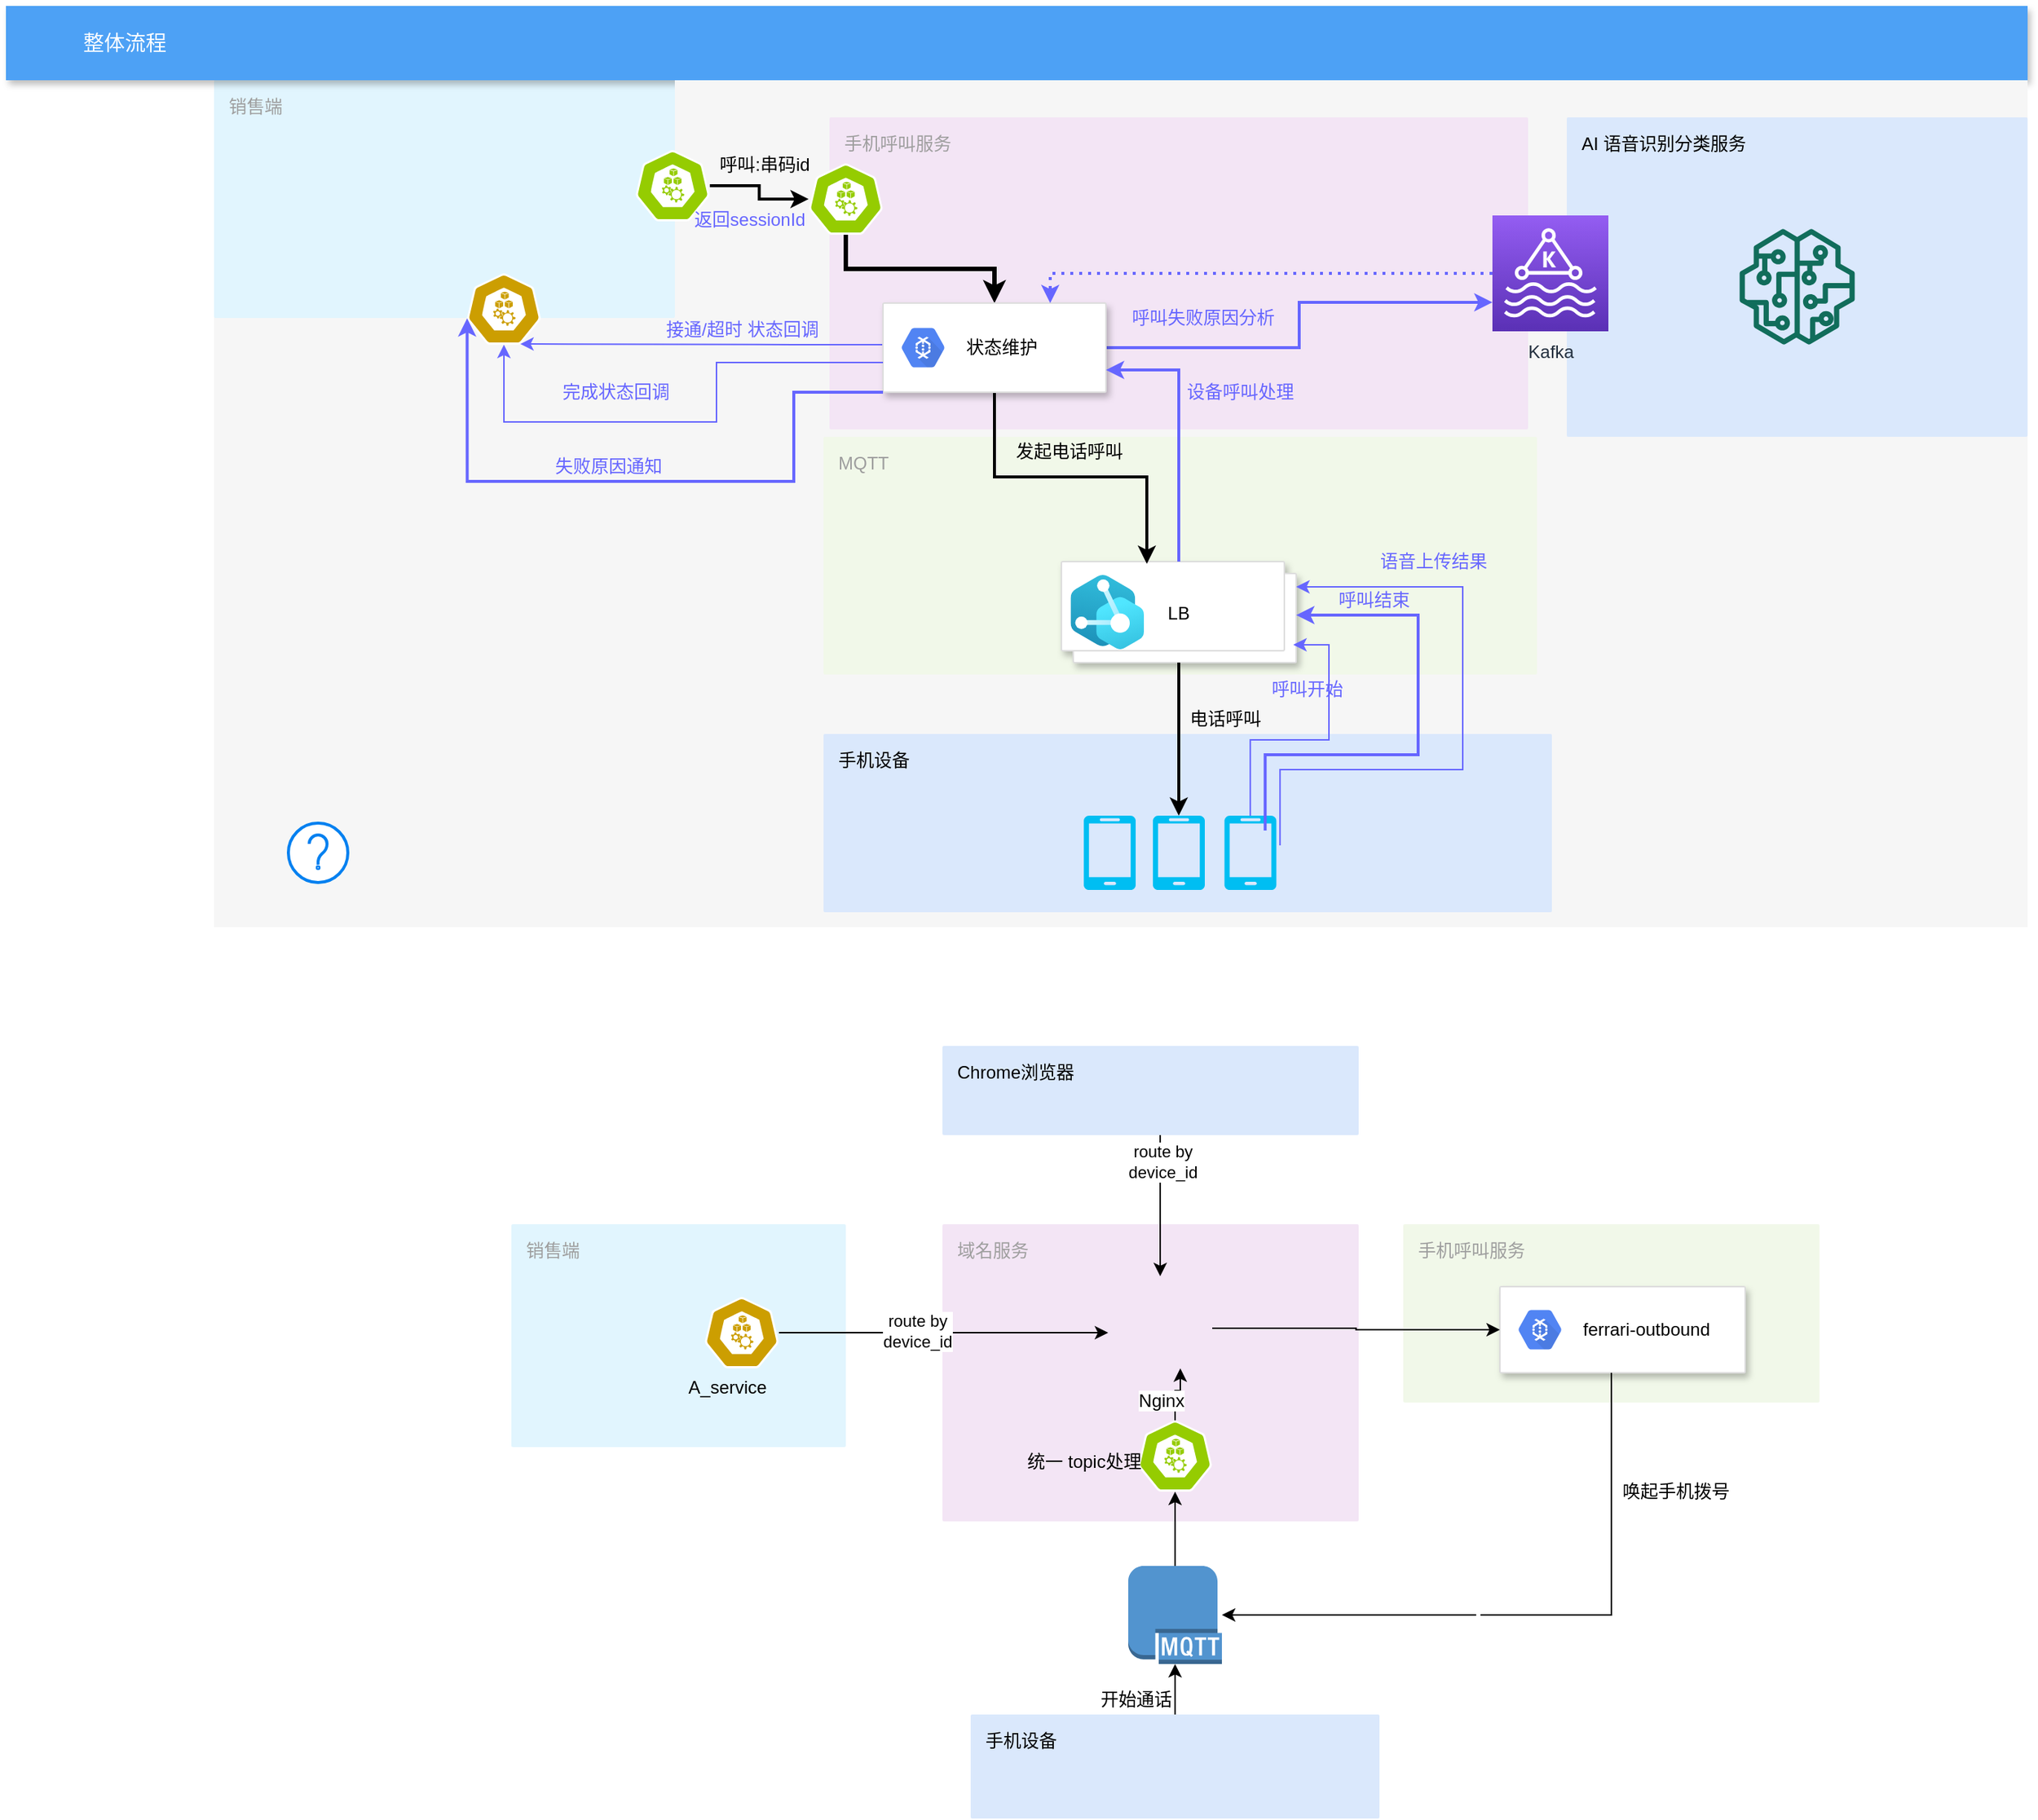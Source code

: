 <mxfile version="14.8.0" type="github">
  <diagram id="f106602c-feb2-e66a-4537-3a34d633f6aa" name="Page-1">
    <mxGraphModel dx="1234" dy="517" grid="1" gridSize="10" guides="1" tooltips="1" connect="1" arrows="1" fold="1" page="1" pageScale="1" pageWidth="1169" pageHeight="827" background="#ffffff" math="0" shadow="0">
      <root>
        <mxCell id="0" />
        <mxCell id="1" parent="0" />
        <mxCell id="14" value="" style="fillColor=#F6F6F6;strokeColor=none;shadow=0;gradientColor=none;fontSize=14;align=left;spacing=10;fontColor=#717171;9E9E9E;verticalAlign=top;spacingTop=-4;fontStyle=0;spacingLeft=40;html=1;" parent="1" vertex="1">
          <mxGeometry x="260" y="90" width="310" height="570" as="geometry" />
        </mxCell>
        <mxCell id="711" value="销售端" style="rounded=1;absoluteArcSize=1;arcSize=2;html=1;strokeColor=none;gradientColor=none;shadow=0;dashed=0;strokeColor=none;fontSize=12;fontColor=#9E9E9E;align=left;verticalAlign=top;spacing=10;spacingTop=-4;fillColor=#E1F5FE;" parent="1" vertex="1">
          <mxGeometry x="260" y="90" width="310" height="160" as="geometry" />
        </mxCell>
        <mxCell id="2" value="整体流程" style="fillColor=#4DA1F5;strokeColor=none;shadow=1;gradientColor=none;fontSize=14;align=left;spacingLeft=50;fontColor=#ffffff;html=1;" parent="1" vertex="1">
          <mxGeometry x="120" y="40" width="1360" height="50" as="geometry" />
        </mxCell>
        <mxCell id="9H8mp4o10f4AkLjiTtre-744" value="" style="html=1;verticalLabelPosition=bottom;align=center;labelBackgroundColor=#ffffff;verticalAlign=top;strokeWidth=2;strokeColor=#0080F0;shadow=0;dashed=0;shape=mxgraph.ios7.icons.help;" parent="1" vertex="1">
          <mxGeometry x="310" y="590" width="40" height="40" as="geometry" />
        </mxCell>
        <mxCell id="9H8mp4o10f4AkLjiTtre-762" value="" style="html=1;dashed=0;whitespace=wrap;fillColor=#cc9e01;strokeColor=#ffffff;points=[[0.005,0.63,0],[0.1,0.2,0],[0.9,0.2,0],[0.5,0,0],[0.995,0.63,0],[0.72,0.99,0],[0.5,1,0],[0.28,0.99,0]];shape=mxgraph.kubernetes.icon;prIcon=node" parent="1" vertex="1">
          <mxGeometry x="430" y="220" width="50" height="48" as="geometry" />
        </mxCell>
        <mxCell id="nr5fOKlL_KogjnnYkvEE-763" value="" style="fillColor=#F6F6F6;strokeColor=none;shadow=0;gradientColor=none;fontSize=14;align=left;spacing=10;fontColor=#717171;9E9E9E;verticalAlign=top;spacingTop=-4;fontStyle=0;spacingLeft=40;html=1;" parent="1" vertex="1">
          <mxGeometry x="570" y="90" width="600" height="570" as="geometry" />
        </mxCell>
        <mxCell id="707" value="MQTT" style="rounded=1;absoluteArcSize=1;arcSize=2;html=1;strokeColor=none;gradientColor=none;shadow=0;dashed=0;strokeColor=none;fontSize=12;fontColor=#9E9E9E;align=left;verticalAlign=top;spacing=10;spacingTop=-4;fillColor=#F1F8E9;" parent="1" vertex="1">
          <mxGeometry x="670" y="330" width="480" height="160" as="geometry" />
        </mxCell>
        <mxCell id="nr5fOKlL_KogjnnYkvEE-728" value="" style="group" parent="1" vertex="1" connectable="0">
          <mxGeometry x="830" y="414" width="158" height="68" as="geometry" />
        </mxCell>
        <mxCell id="nr5fOKlL_KogjnnYkvEE-725" value="LB" style="shape=mxgraph.gcp2.doubleRect;strokeColor=#dddddd;shadow=1;strokeWidth=1;" parent="nr5fOKlL_KogjnnYkvEE-728" vertex="1">
          <mxGeometry width="158" height="68" as="geometry" />
        </mxCell>
        <mxCell id="nr5fOKlL_KogjnnYkvEE-727" value="" style="aspect=fixed;html=1;points=[];align=center;image;fontSize=12;image=img/lib/azure2/internet_of_things/Digital_Twins.svg;" parent="nr5fOKlL_KogjnnYkvEE-728" vertex="1">
          <mxGeometry x="6.22" y="9" width="49.28" height="50" as="geometry" />
        </mxCell>
        <mxCell id="nr5fOKlL_KogjnnYkvEE-764" value="" style="fillColor=#F6F6F6;strokeColor=none;shadow=0;gradientColor=none;fontSize=14;align=left;spacing=10;fontColor=#717171;9E9E9E;verticalAlign=top;spacingTop=-4;fontStyle=0;spacingLeft=40;html=1;" parent="1" vertex="1">
          <mxGeometry x="1170" y="90" width="310" height="570" as="geometry" />
        </mxCell>
        <mxCell id="nr5fOKlL_KogjnnYkvEE-765" value="" style="fillColor=#F6F6F6;strokeColor=none;shadow=0;gradientColor=none;fontSize=14;align=left;spacing=10;fontColor=#717171;9E9E9E;verticalAlign=top;spacingTop=-4;fontStyle=0;spacingLeft=40;html=1;" parent="1" vertex="1">
          <mxGeometry x="710" y="530" width="460" height="130" as="geometry" />
        </mxCell>
        <mxCell id="nr5fOKlL_KogjnnYkvEE-768" style="edgeStyle=orthogonalEdgeStyle;rounded=0;orthogonalLoop=1;jettySize=auto;html=1;strokeWidth=2;" parent="1" source="9H8mp4o10f4AkLjiTtre-723" target="nr5fOKlL_KogjnnYkvEE-767" edge="1">
          <mxGeometry relative="1" as="geometry" />
        </mxCell>
        <mxCell id="9H8mp4o10f4AkLjiTtre-723" value="" style="html=1;dashed=0;whitespace=wrap;fillColor=#95cc01;strokeColor=#ffffff;points=[[0.005,0.63,0],[0.1,0.2,0],[0.9,0.2,0],[0.5,0,0],[0.995,0.63,0],[0.72,0.99,0],[0.5,1,0],[0.28,0.99,0]];shape=mxgraph.kubernetes.icon;prIcon=node" parent="1" vertex="1">
          <mxGeometry x="543.5" y="137" width="50" height="48" as="geometry" />
        </mxCell>
        <mxCell id="nr5fOKlL_KogjnnYkvEE-766" value="手机呼叫服务" style="points=[[0,0,0],[0.25,0,0],[0.5,0,0],[0.75,0,0],[1,0,0],[1,0.25,0],[1,0.5,0],[1,0.75,0],[1,1,0],[0.75,1,0],[0.5,1,0],[0.25,1,0],[0,1,0],[0,0.75,0],[0,0.5,0],[0,0.25,0]];rounded=1;absoluteArcSize=1;arcSize=2;html=1;strokeColor=none;gradientColor=none;shadow=0;dashed=0;fontSize=12;fontColor=#9E9E9E;align=left;verticalAlign=top;spacing=10;spacingTop=-4;fillColor=#F3E5F5;" parent="1" vertex="1">
          <mxGeometry x="674" y="115" width="470" height="210" as="geometry" />
        </mxCell>
        <mxCell id="nr5fOKlL_KogjnnYkvEE-775" style="edgeStyle=orthogonalEdgeStyle;rounded=0;orthogonalLoop=1;jettySize=auto;html=1;fontColor=#6666FF;strokeWidth=3;" parent="1" source="nr5fOKlL_KogjnnYkvEE-767" target="nr5fOKlL_KogjnnYkvEE-771" edge="1">
          <mxGeometry relative="1" as="geometry" />
        </mxCell>
        <mxCell id="nr5fOKlL_KogjnnYkvEE-767" value="" style="html=1;dashed=0;whitespace=wrap;fillColor=#95cc01;strokeColor=#ffffff;points=[[0.005,0.63,0],[0.1,0.2,0],[0.9,0.2,0],[0.5,0,0],[0.995,0.63,0],[0.72,0.99,0],[0.5,1,0],[0.28,0.99,0]];shape=mxgraph.kubernetes.icon;prIcon=node" parent="1" vertex="1">
          <mxGeometry x="660" y="146" width="50" height="48" as="geometry" />
        </mxCell>
        <mxCell id="nr5fOKlL_KogjnnYkvEE-769" value="呼叫:串码id" style="text;html=1;resizable=0;autosize=1;align=center;verticalAlign=middle;points=[];fillColor=none;strokeColor=none;rounded=0;" parent="1" vertex="1">
          <mxGeometry x="590" y="137" width="80" height="20" as="geometry" />
        </mxCell>
        <mxCell id="nr5fOKlL_KogjnnYkvEE-770" value="返回sessionId" style="text;html=1;resizable=0;autosize=1;align=center;verticalAlign=middle;points=[];fillColor=none;strokeColor=none;rounded=0;fontColor=#6666FF;" parent="1" vertex="1">
          <mxGeometry x="575" y="174" width="90" height="20" as="geometry" />
        </mxCell>
        <mxCell id="nr5fOKlL_KogjnnYkvEE-773" style="edgeStyle=orthogonalEdgeStyle;rounded=0;orthogonalLoop=1;jettySize=auto;html=1;entryX=0.72;entryY=0.99;entryDx=0;entryDy=0;entryPerimeter=0;fontColor=#6666FF;strokeColor=#6666FF;strokeWidth=1;" parent="1" source="nr5fOKlL_KogjnnYkvEE-771" target="9H8mp4o10f4AkLjiTtre-762" edge="1">
          <mxGeometry relative="1" as="geometry">
            <Array as="points">
              <mxPoint x="650" y="268" />
              <mxPoint x="650" y="268" />
            </Array>
          </mxGeometry>
        </mxCell>
        <mxCell id="nr5fOKlL_KogjnnYkvEE-776" style="edgeStyle=orthogonalEdgeStyle;rounded=0;orthogonalLoop=1;jettySize=auto;html=1;entryX=0.364;entryY=0.022;entryDx=0;entryDy=0;entryPerimeter=0;fontColor=#6666FF;strokeColor=#000000;strokeWidth=2;" parent="1" source="nr5fOKlL_KogjnnYkvEE-771" target="nr5fOKlL_KogjnnYkvEE-725" edge="1">
          <mxGeometry relative="1" as="geometry" />
        </mxCell>
        <mxCell id="nr5fOKlL_KogjnnYkvEE-794" style="edgeStyle=orthogonalEdgeStyle;rounded=0;orthogonalLoop=1;jettySize=auto;html=1;entryX=0;entryY=0.75;entryDx=0;entryDy=0;entryPerimeter=0;fontColor=#6666FF;strokeColor=#6666FF;strokeWidth=2;" parent="1" source="nr5fOKlL_KogjnnYkvEE-771" target="nr5fOKlL_KogjnnYkvEE-790" edge="1">
          <mxGeometry relative="1" as="geometry" />
        </mxCell>
        <mxCell id="nr5fOKlL_KogjnnYkvEE-771" value="" style="strokeColor=#dddddd;shadow=1;strokeWidth=1;rounded=1;absoluteArcSize=1;arcSize=2;fontColor=#6666FF;" parent="1" vertex="1">
          <mxGeometry x="710" y="240" width="150" height="60" as="geometry" />
        </mxCell>
        <mxCell id="nr5fOKlL_KogjnnYkvEE-772" value="&lt;font color=&quot;#000000&quot;&gt;状态维护&lt;/font&gt;" style="dashed=0;connectable=0;html=1;fillColor=#5184F3;strokeColor=none;shape=mxgraph.gcp2.hexIcon;prIcon=cloud_dataflow;part=1;labelPosition=right;verticalLabelPosition=middle;align=left;verticalAlign=middle;spacingLeft=5;fontColor=#999999;fontSize=12;" parent="nr5fOKlL_KogjnnYkvEE-771" vertex="1">
          <mxGeometry y="0.5" width="44" height="39" relative="1" as="geometry">
            <mxPoint x="5" y="-19.5" as="offset" />
          </mxGeometry>
        </mxCell>
        <mxCell id="nr5fOKlL_KogjnnYkvEE-774" value="接通/超时 状态回调" style="text;html=1;resizable=0;autosize=1;align=center;verticalAlign=middle;points=[];fillColor=none;strokeColor=none;rounded=0;fontColor=#6666FF;" parent="1" vertex="1">
          <mxGeometry x="555" y="248" width="120" height="20" as="geometry" />
        </mxCell>
        <mxCell id="nr5fOKlL_KogjnnYkvEE-777" value="发起电话呼叫" style="text;html=1;resizable=0;autosize=1;align=center;verticalAlign=middle;points=[];fillColor=none;strokeColor=none;rounded=0;" parent="1" vertex="1">
          <mxGeometry x="790" y="330" width="90" height="20" as="geometry" />
        </mxCell>
        <mxCell id="nr5fOKlL_KogjnnYkvEE-780" value="手机设备" style="rounded=1;absoluteArcSize=1;arcSize=2;html=1;strokeColor=#6c8ebf;shadow=0;dashed=0;strokeColor=none;fontSize=12;align=left;verticalAlign=top;spacing=10;spacingTop=-4;fillColor=#dae8fc;" parent="1" vertex="1">
          <mxGeometry x="670" y="530" width="490" height="120" as="geometry" />
        </mxCell>
        <mxCell id="nr5fOKlL_KogjnnYkvEE-779" value="" style="verticalLabelPosition=bottom;html=1;verticalAlign=top;align=center;strokeColor=none;fillColor=#00BEF2;shape=mxgraph.azure.mobile;pointerEvents=1;fontColor=#6666FF;" parent="1" vertex="1">
          <mxGeometry x="845" y="585" width="35" height="50" as="geometry" />
        </mxCell>
        <mxCell id="nr5fOKlL_KogjnnYkvEE-778" value="" style="verticalLabelPosition=bottom;html=1;verticalAlign=top;align=center;strokeColor=none;fillColor=#00BEF2;shape=mxgraph.azure.mobile;pointerEvents=1;fontColor=#6666FF;" parent="1" vertex="1">
          <mxGeometry x="891.5" y="585" width="35" height="50" as="geometry" />
        </mxCell>
        <mxCell id="nr5fOKlL_KogjnnYkvEE-787" style="edgeStyle=orthogonalEdgeStyle;rounded=0;orthogonalLoop=1;jettySize=auto;html=1;strokeWidth=1;fontColor=#6666FF;strokeColor=#6666FF;" parent="1" source="nr5fOKlL_KogjnnYkvEE-781" edge="1">
          <mxGeometry relative="1" as="geometry">
            <mxPoint x="986" y="470" as="targetPoint" />
            <Array as="points">
              <mxPoint x="957" y="534" />
              <mxPoint x="1010" y="534" />
              <mxPoint x="1010" y="470" />
            </Array>
          </mxGeometry>
        </mxCell>
        <mxCell id="nr5fOKlL_KogjnnYkvEE-781" value="" style="verticalLabelPosition=bottom;html=1;verticalAlign=top;align=center;strokeColor=none;fillColor=#00BEF2;shape=mxgraph.azure.mobile;pointerEvents=1;fontColor=#6666FF;" parent="1" vertex="1">
          <mxGeometry x="939.64" y="585" width="35" height="50" as="geometry" />
        </mxCell>
        <mxCell id="nr5fOKlL_KogjnnYkvEE-782" style="edgeStyle=orthogonalEdgeStyle;rounded=0;orthogonalLoop=1;jettySize=auto;html=1;entryX=0.5;entryY=0;entryDx=0;entryDy=0;entryPerimeter=0;fontColor=#6666FF;strokeColor=#000000;strokeWidth=2;" parent="1" source="nr5fOKlL_KogjnnYkvEE-725" target="nr5fOKlL_KogjnnYkvEE-778" edge="1">
          <mxGeometry relative="1" as="geometry" />
        </mxCell>
        <mxCell id="nr5fOKlL_KogjnnYkvEE-783" value="电话呼叫" style="text;html=1;resizable=0;autosize=1;align=center;verticalAlign=middle;points=[];fillColor=none;strokeColor=none;rounded=0;" parent="1" vertex="1">
          <mxGeometry x="910" y="510" width="60" height="20" as="geometry" />
        </mxCell>
        <mxCell id="nr5fOKlL_KogjnnYkvEE-788" value="呼叫结束" style="text;html=1;resizable=0;autosize=1;align=center;verticalAlign=middle;points=[];fillColor=none;strokeColor=none;rounded=0;fontColor=#6666FF;" parent="1" vertex="1">
          <mxGeometry x="1010" y="430" width="60" height="20" as="geometry" />
        </mxCell>
        <mxCell id="nr5fOKlL_KogjnnYkvEE-789" value="AI 语音识别分类服务" style="rounded=1;absoluteArcSize=1;arcSize=2;html=1;strokeColor=#6c8ebf;shadow=0;dashed=0;strokeColor=none;fontSize=12;align=left;verticalAlign=top;spacing=10;spacingTop=-4;fillColor=#dae8fc;" parent="1" vertex="1">
          <mxGeometry x="1170" y="115" width="310" height="215" as="geometry" />
        </mxCell>
        <mxCell id="nr5fOKlL_KogjnnYkvEE-796" style="edgeStyle=orthogonalEdgeStyle;rounded=0;orthogonalLoop=1;jettySize=auto;html=1;entryX=0.75;entryY=0;entryDx=0;entryDy=0;fontColor=#6666FF;strokeColor=#6666FF;strokeWidth=2;dashed=1;dashPattern=1 2;" parent="1" source="nr5fOKlL_KogjnnYkvEE-790" target="nr5fOKlL_KogjnnYkvEE-771" edge="1">
          <mxGeometry relative="1" as="geometry" />
        </mxCell>
        <mxCell id="nr5fOKlL_KogjnnYkvEE-790" value="Kafka" style="points=[[0,0,0],[0.25,0,0],[0.5,0,0],[0.75,0,0],[1,0,0],[0,1,0],[0.25,1,0],[0.5,1,0],[0.75,1,0],[1,1,0],[0,0.25,0],[0,0.5,0],[0,0.75,0],[1,0.25,0],[1,0.5,0],[1,0.75,0]];outlineConnect=0;fontColor=#232F3E;gradientColor=#945DF2;gradientDirection=north;fillColor=#5A30B5;strokeColor=#ffffff;dashed=0;verticalLabelPosition=bottom;verticalAlign=top;align=center;html=1;fontSize=12;fontStyle=0;aspect=fixed;shape=mxgraph.aws4.resourceIcon;resIcon=mxgraph.aws4.managed_streaming_for_kafka;" parent="1" vertex="1">
          <mxGeometry x="1120" y="181" width="78" height="78" as="geometry" />
        </mxCell>
        <mxCell id="nr5fOKlL_KogjnnYkvEE-791" value="" style="outlineConnect=0;fontColor=#232F3E;gradientColor=none;fillColor=#116D5B;strokeColor=none;dashed=0;verticalLabelPosition=bottom;verticalAlign=top;align=center;html=1;fontSize=12;fontStyle=0;aspect=fixed;pointerEvents=1;shape=mxgraph.aws4.sagemaker_model;" parent="1" vertex="1">
          <mxGeometry x="1286" y="190" width="78" height="78" as="geometry" />
        </mxCell>
        <mxCell id="nr5fOKlL_KogjnnYkvEE-792" style="edgeStyle=orthogonalEdgeStyle;rounded=0;orthogonalLoop=1;jettySize=auto;html=1;entryX=1;entryY=0.75;entryDx=0;entryDy=0;fontColor=#6666FF;strokeColor=#6666FF;strokeWidth=2;" parent="1" source="nr5fOKlL_KogjnnYkvEE-725" target="nr5fOKlL_KogjnnYkvEE-771" edge="1">
          <mxGeometry relative="1" as="geometry" />
        </mxCell>
        <mxCell id="nr5fOKlL_KogjnnYkvEE-793" value="设备呼叫处理" style="text;html=1;resizable=0;autosize=1;align=center;verticalAlign=middle;points=[];fillColor=none;strokeColor=none;rounded=0;fontColor=#6666FF;" parent="1" vertex="1">
          <mxGeometry x="905" y="290" width="90" height="20" as="geometry" />
        </mxCell>
        <mxCell id="nr5fOKlL_KogjnnYkvEE-795" value="呼叫失败原因分析" style="text;html=1;resizable=0;autosize=1;align=center;verticalAlign=middle;points=[];fillColor=none;strokeColor=none;rounded=0;fontColor=#6666FF;" parent="1" vertex="1">
          <mxGeometry x="870" y="240" width="110" height="20" as="geometry" />
        </mxCell>
        <mxCell id="qDgugRynjVQRfnKEUoGS-711" style="edgeStyle=orthogonalEdgeStyle;rounded=0;orthogonalLoop=1;jettySize=auto;html=1;entryX=0.5;entryY=1;entryDx=0;entryDy=0;entryPerimeter=0;fontColor=#6666FF;strokeColor=#6666FF;strokeWidth=1;" parent="1" target="9H8mp4o10f4AkLjiTtre-762" edge="1">
          <mxGeometry relative="1" as="geometry">
            <mxPoint x="710" y="280" as="sourcePoint" />
            <mxPoint x="476" y="277.52" as="targetPoint" />
            <Array as="points">
              <mxPoint x="598" y="280" />
              <mxPoint x="598" y="320" />
              <mxPoint x="455" y="320" />
            </Array>
          </mxGeometry>
        </mxCell>
        <mxCell id="qDgugRynjVQRfnKEUoGS-712" style="edgeStyle=orthogonalEdgeStyle;rounded=0;orthogonalLoop=1;jettySize=auto;html=1;entryX=0.005;entryY=0.63;entryDx=0;entryDy=0;entryPerimeter=0;fontColor=#6666FF;strokeColor=#6666FF;strokeWidth=2;" parent="1" target="9H8mp4o10f4AkLjiTtre-762" edge="1">
          <mxGeometry relative="1" as="geometry">
            <mxPoint x="710" y="300" as="sourcePoint" />
            <mxPoint x="486" y="320" as="targetPoint" />
            <Array as="points">
              <mxPoint x="650" y="300" />
              <mxPoint x="650" y="360" />
              <mxPoint x="430" y="360" />
            </Array>
          </mxGeometry>
        </mxCell>
        <mxCell id="qDgugRynjVQRfnKEUoGS-713" value="完成状态回调" style="text;html=1;resizable=0;autosize=1;align=center;verticalAlign=middle;points=[];fillColor=none;strokeColor=none;rounded=0;fontColor=#6666FF;" parent="1" vertex="1">
          <mxGeometry x="485" y="290" width="90" height="20" as="geometry" />
        </mxCell>
        <mxCell id="qDgugRynjVQRfnKEUoGS-714" value="失败原因通知" style="text;html=1;resizable=0;autosize=1;align=center;verticalAlign=middle;points=[];fillColor=none;strokeColor=none;rounded=0;fontColor=#6666FF;" parent="1" vertex="1">
          <mxGeometry x="480" y="340" width="90" height="20" as="geometry" />
        </mxCell>
        <mxCell id="qDgugRynjVQRfnKEUoGS-717" style="edgeStyle=orthogonalEdgeStyle;rounded=0;orthogonalLoop=1;jettySize=auto;html=1;strokeWidth=2;fontColor=#6666FF;strokeColor=#6666FF;" parent="1" edge="1">
          <mxGeometry relative="1" as="geometry">
            <mxPoint x="988" y="450" as="targetPoint" />
            <Array as="points">
              <mxPoint x="967" y="544" />
              <mxPoint x="1070" y="544" />
              <mxPoint x="1070" y="450" />
              <mxPoint x="988" y="450" />
            </Array>
            <mxPoint x="967.1" y="595" as="sourcePoint" />
          </mxGeometry>
        </mxCell>
        <mxCell id="qDgugRynjVQRfnKEUoGS-718" style="edgeStyle=orthogonalEdgeStyle;rounded=0;orthogonalLoop=1;jettySize=auto;html=1;strokeWidth=1;fontColor=#6666FF;strokeColor=#6666FF;entryX=1;entryY=0.25;entryDx=0;entryDy=0;" parent="1" target="nr5fOKlL_KogjnnYkvEE-725" edge="1">
          <mxGeometry relative="1" as="geometry">
            <mxPoint x="1006" y="470" as="targetPoint" />
            <Array as="points">
              <mxPoint x="977" y="554" />
              <mxPoint x="1100" y="554" />
              <mxPoint x="1100" y="431" />
            </Array>
            <mxPoint x="977.1" y="605" as="sourcePoint" />
          </mxGeometry>
        </mxCell>
        <mxCell id="qDgugRynjVQRfnKEUoGS-719" value="呼叫开始" style="text;html=1;resizable=0;autosize=1;align=center;verticalAlign=middle;points=[];fillColor=none;strokeColor=none;rounded=0;fontColor=#6666FF;" parent="1" vertex="1">
          <mxGeometry x="965" y="490" width="60" height="20" as="geometry" />
        </mxCell>
        <mxCell id="qDgugRynjVQRfnKEUoGS-721" value="语音上传结果" style="text;html=1;resizable=0;autosize=1;align=center;verticalAlign=middle;points=[];fillColor=none;strokeColor=none;rounded=0;fontColor=#6666FF;" parent="1" vertex="1">
          <mxGeometry x="1035" y="404" width="90" height="20" as="geometry" />
        </mxCell>
        <mxCell id="UWR0pycIvVSBBpHGYiqC-711" value="销售端" style="rounded=1;absoluteArcSize=1;arcSize=2;html=1;strokeColor=none;gradientColor=none;shadow=0;dashed=0;strokeColor=none;fontSize=12;fontColor=#9E9E9E;align=left;verticalAlign=top;spacing=10;spacingTop=-4;fillColor=#E1F5FE;" vertex="1" parent="1">
          <mxGeometry x="460" y="860" width="225" height="150" as="geometry" />
        </mxCell>
        <mxCell id="UWR0pycIvVSBBpHGYiqC-712" value="域名服务" style="points=[[0,0,0],[0.25,0,0],[0.5,0,0],[0.75,0,0],[1,0,0],[1,0.25,0],[1,0.5,0],[1,0.75,0],[1,1,0],[0.75,1,0],[0.5,1,0],[0.25,1,0],[0,1,0],[0,0.75,0],[0,0.5,0],[0,0.25,0]];rounded=1;absoluteArcSize=1;arcSize=2;html=1;strokeColor=none;gradientColor=none;shadow=0;dashed=0;fontSize=12;fontColor=#9E9E9E;align=left;verticalAlign=top;spacing=10;spacingTop=-4;fillColor=#F3E5F5;" vertex="1" parent="1">
          <mxGeometry x="750" y="860" width="280" height="200" as="geometry" />
        </mxCell>
        <mxCell id="UWR0pycIvVSBBpHGYiqC-721" style="edgeStyle=orthogonalEdgeStyle;rounded=0;orthogonalLoop=1;jettySize=auto;html=1;entryX=0.5;entryY=0;entryDx=0;entryDy=0;" edge="1" parent="1" source="UWR0pycIvVSBBpHGYiqC-713" target="UWR0pycIvVSBBpHGYiqC-717">
          <mxGeometry relative="1" as="geometry">
            <Array as="points">
              <mxPoint x="897" y="850" />
            </Array>
          </mxGeometry>
        </mxCell>
        <mxCell id="UWR0pycIvVSBBpHGYiqC-722" value="route by &lt;br&gt;device_id" style="edgeLabel;html=1;align=center;verticalAlign=middle;resizable=0;points=[];" vertex="1" connectable="0" parent="UWR0pycIvVSBBpHGYiqC-721">
          <mxGeometry x="-0.635" y="1" relative="1" as="geometry">
            <mxPoint as="offset" />
          </mxGeometry>
        </mxCell>
        <mxCell id="UWR0pycIvVSBBpHGYiqC-713" value="Chrome浏览器" style="rounded=1;absoluteArcSize=1;arcSize=2;html=1;strokeColor=#6c8ebf;shadow=0;dashed=0;strokeColor=none;fontSize=12;align=left;verticalAlign=top;spacing=10;spacingTop=-4;fillColor=#dae8fc;" vertex="1" parent="1">
          <mxGeometry x="750" y="740" width="280" height="60" as="geometry" />
        </mxCell>
        <mxCell id="UWR0pycIvVSBBpHGYiqC-724" style="edgeStyle=orthogonalEdgeStyle;rounded=0;orthogonalLoop=1;jettySize=auto;html=1;entryX=0.5;entryY=1;entryDx=0;entryDy=0;entryPerimeter=0;" edge="1" parent="1" source="UWR0pycIvVSBBpHGYiqC-714" target="UWR0pycIvVSBBpHGYiqC-718">
          <mxGeometry relative="1" as="geometry" />
        </mxCell>
        <mxCell id="UWR0pycIvVSBBpHGYiqC-714" value="手机设备" style="rounded=1;absoluteArcSize=1;arcSize=2;html=1;strokeColor=#6c8ebf;shadow=0;dashed=0;strokeColor=none;fontSize=12;align=left;verticalAlign=top;spacing=10;spacingTop=-4;fillColor=#dae8fc;" vertex="1" parent="1">
          <mxGeometry x="769" y="1190" width="275" height="70" as="geometry" />
        </mxCell>
        <mxCell id="UWR0pycIvVSBBpHGYiqC-726" style="edgeStyle=orthogonalEdgeStyle;rounded=0;orthogonalLoop=1;jettySize=auto;html=1;entryX=0.693;entryY=0.886;entryDx=0;entryDy=0;entryPerimeter=0;" edge="1" parent="1" source="UWR0pycIvVSBBpHGYiqC-715" target="UWR0pycIvVSBBpHGYiqC-717">
          <mxGeometry relative="1" as="geometry" />
        </mxCell>
        <mxCell id="UWR0pycIvVSBBpHGYiqC-715" value="" style="html=1;dashed=0;whitespace=wrap;fillColor=#95cc01;strokeColor=#ffffff;points=[[0.005,0.63,0],[0.1,0.2,0],[0.9,0.2,0],[0.5,0,0],[0.995,0.63,0],[0.72,0.99,0],[0.5,1,0],[0.28,0.99,0]];shape=mxgraph.kubernetes.icon;prIcon=node" vertex="1" parent="1">
          <mxGeometry x="881.5" y="992" width="50" height="48" as="geometry" />
        </mxCell>
        <mxCell id="UWR0pycIvVSBBpHGYiqC-727" style="edgeStyle=orthogonalEdgeStyle;rounded=0;orthogonalLoop=1;jettySize=auto;html=1;" edge="1" parent="1" source="UWR0pycIvVSBBpHGYiqC-716" target="UWR0pycIvVSBBpHGYiqC-717">
          <mxGeometry relative="1" as="geometry">
            <Array as="points">
              <mxPoint x="710" y="933" />
              <mxPoint x="710" y="933" />
            </Array>
          </mxGeometry>
        </mxCell>
        <mxCell id="UWR0pycIvVSBBpHGYiqC-728" value="route by&lt;br&gt;device_id" style="edgeLabel;html=1;align=center;verticalAlign=middle;resizable=0;points=[];" vertex="1" connectable="0" parent="UWR0pycIvVSBBpHGYiqC-727">
          <mxGeometry x="-0.164" y="1" relative="1" as="geometry">
            <mxPoint as="offset" />
          </mxGeometry>
        </mxCell>
        <mxCell id="UWR0pycIvVSBBpHGYiqC-716" value="" style="html=1;dashed=0;whitespace=wrap;fillColor=#cc9e01;strokeColor=#ffffff;points=[[0.005,0.63,0],[0.1,0.2,0],[0.9,0.2,0],[0.5,0,0],[0.995,0.63,0],[0.72,0.99,0],[0.5,1,0],[0.28,0.99,0]];shape=mxgraph.kubernetes.icon;prIcon=node" vertex="1" parent="1">
          <mxGeometry x="590" y="909" width="50" height="48" as="geometry" />
        </mxCell>
        <mxCell id="UWR0pycIvVSBBpHGYiqC-717" value="Nginx" style="shape=image;html=1;verticalAlign=top;verticalLabelPosition=bottom;labelBackgroundColor=#ffffff;imageAspect=0;aspect=fixed;image=https://cdn4.iconfinder.com/data/icons/logos-brands-5/24/nginx-128.png" vertex="1" parent="1">
          <mxGeometry x="861.5" y="895" width="70" height="70" as="geometry" />
        </mxCell>
        <mxCell id="UWR0pycIvVSBBpHGYiqC-725" style="edgeStyle=orthogonalEdgeStyle;rounded=0;orthogonalLoop=1;jettySize=auto;html=1;entryX=0.5;entryY=1;entryDx=0;entryDy=0;entryPerimeter=0;" edge="1" parent="1" source="UWR0pycIvVSBBpHGYiqC-718" target="UWR0pycIvVSBBpHGYiqC-715">
          <mxGeometry relative="1" as="geometry" />
        </mxCell>
        <mxCell id="UWR0pycIvVSBBpHGYiqC-718" value="" style="outlineConnect=0;dashed=0;verticalLabelPosition=bottom;verticalAlign=top;align=center;html=1;shape=mxgraph.aws3.mqtt_protocol;fillColor=#5294CF;gradientColor=none;" vertex="1" parent="1">
          <mxGeometry x="875" y="1090" width="63" height="66" as="geometry" />
        </mxCell>
        <mxCell id="UWR0pycIvVSBBpHGYiqC-729" value="A_service" style="text;html=1;resizable=0;autosize=1;align=center;verticalAlign=middle;points=[];fillColor=none;strokeColor=none;rounded=0;" vertex="1" parent="1">
          <mxGeometry x="570" y="960" width="70" height="20" as="geometry" />
        </mxCell>
        <mxCell id="UWR0pycIvVSBBpHGYiqC-731" value="唤起手机拨号" style="text;html=1;resizable=0;autosize=1;align=center;verticalAlign=middle;points=[];fillColor=none;strokeColor=none;rounded=0;" vertex="1" parent="1">
          <mxGeometry x="1198" y="1030" width="90" height="20" as="geometry" />
        </mxCell>
        <mxCell id="UWR0pycIvVSBBpHGYiqC-732" value="开始通话" style="text;html=1;resizable=0;autosize=1;align=center;verticalAlign=middle;points=[];fillColor=none;strokeColor=none;rounded=0;" vertex="1" parent="1">
          <mxGeometry x="850" y="1170" width="60" height="20" as="geometry" />
        </mxCell>
        <mxCell id="UWR0pycIvVSBBpHGYiqC-733" value="统一 topic处理" style="text;html=1;resizable=0;autosize=1;align=center;verticalAlign=middle;points=[];fillColor=none;strokeColor=none;rounded=0;" vertex="1" parent="1">
          <mxGeometry x="800" y="1010" width="90" height="20" as="geometry" />
        </mxCell>
        <mxCell id="UWR0pycIvVSBBpHGYiqC-736" value="手机呼叫服务" style="rounded=1;absoluteArcSize=1;arcSize=2;html=1;strokeColor=none;gradientColor=none;shadow=0;dashed=0;strokeColor=none;fontSize=12;fontColor=#9E9E9E;align=left;verticalAlign=top;spacing=10;spacingTop=-4;fillColor=#F1F8E9;" vertex="1" parent="1">
          <mxGeometry x="1060" y="860" width="280" height="120" as="geometry" />
        </mxCell>
        <mxCell id="UWR0pycIvVSBBpHGYiqC-719" value="" style="strokeColor=#dddddd;shadow=1;strokeWidth=1;rounded=1;absoluteArcSize=1;arcSize=2;fontColor=#6666FF;" vertex="1" parent="1">
          <mxGeometry x="1125" y="902" width="165" height="58" as="geometry" />
        </mxCell>
        <mxCell id="UWR0pycIvVSBBpHGYiqC-720" value="&lt;font color=&quot;#000000&quot;&gt;ferrari-outbound&lt;/font&gt;" style="dashed=0;connectable=0;html=1;fillColor=#5184F3;strokeColor=none;shape=mxgraph.gcp2.hexIcon;prIcon=cloud_dataflow;part=1;labelPosition=right;verticalLabelPosition=middle;align=left;verticalAlign=middle;spacingLeft=5;fontColor=#999999;fontSize=12;" vertex="1" parent="UWR0pycIvVSBBpHGYiqC-719">
          <mxGeometry y="0.5" width="44" height="39" relative="1" as="geometry">
            <mxPoint x="5" y="-19.5" as="offset" />
          </mxGeometry>
        </mxCell>
        <mxCell id="UWR0pycIvVSBBpHGYiqC-730" style="edgeStyle=orthogonalEdgeStyle;rounded=0;orthogonalLoop=1;jettySize=auto;html=1;" edge="1" parent="1" source="UWR0pycIvVSBBpHGYiqC-719" target="UWR0pycIvVSBBpHGYiqC-718">
          <mxGeometry relative="1" as="geometry">
            <Array as="points">
              <mxPoint x="1200" y="1123" />
            </Array>
          </mxGeometry>
        </mxCell>
        <mxCell id="UWR0pycIvVSBBpHGYiqC-737" value="&amp;nbsp;" style="edgeLabel;html=1;align=center;verticalAlign=middle;resizable=0;points=[];" vertex="1" connectable="0" parent="UWR0pycIvVSBBpHGYiqC-730">
          <mxGeometry x="0.191" y="-4" relative="1" as="geometry">
            <mxPoint as="offset" />
          </mxGeometry>
        </mxCell>
        <mxCell id="UWR0pycIvVSBBpHGYiqC-723" style="edgeStyle=orthogonalEdgeStyle;rounded=0;orthogonalLoop=1;jettySize=auto;html=1;" edge="1" parent="1" source="UWR0pycIvVSBBpHGYiqC-717" target="UWR0pycIvVSBBpHGYiqC-719">
          <mxGeometry relative="1" as="geometry" />
        </mxCell>
      </root>
    </mxGraphModel>
  </diagram>
</mxfile>
